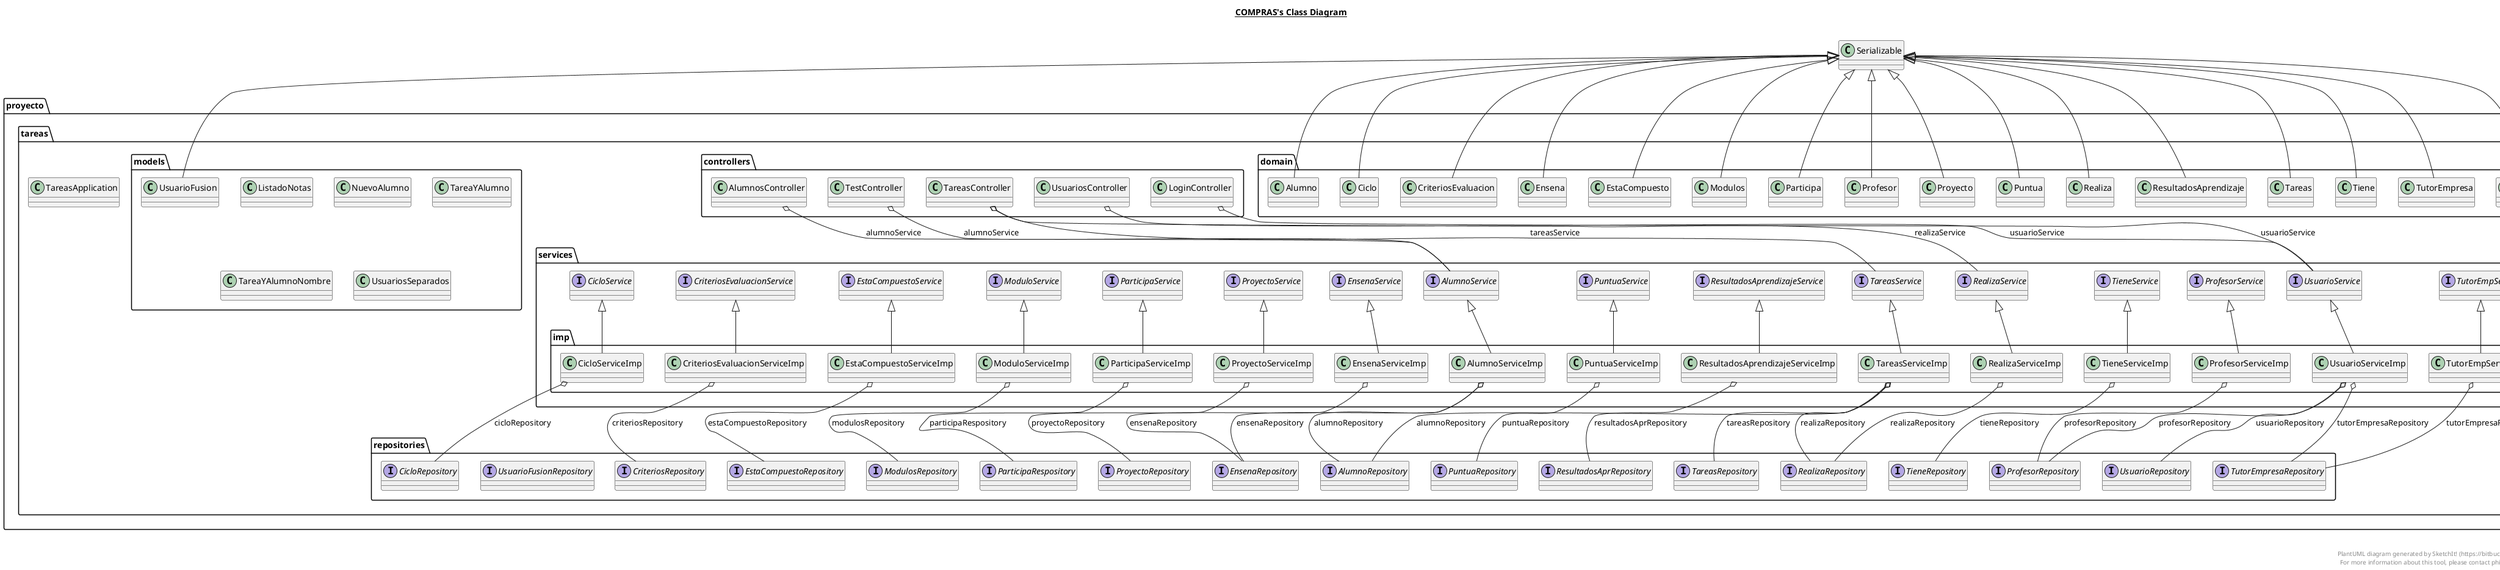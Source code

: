 @startuml

title __COMPRAS's Class Diagram__\n

  package proyecto.tareas {
    package proyecto.tareas.domain {
      class Alumno {
      }
    }
  }
  

  package proyecto.tareas {
    package proyecto.tareas.repositories {
      interface AlumnoRepository {
      }
    }
  }
  

  package proyecto.tareas {
    package proyecto.tareas.services {
      interface AlumnoService {
      }
    }
  }
  

  package proyecto.tareas {
    package proyecto.tareas.services {
      package proyecto.tareas.services.imp {
        class AlumnoServiceImp {
        }
      }
    }
  }
  

  package proyecto.tareas {
    package proyecto.tareas.controllers {
      class AlumnosController {
      }
    }
  }
  

  package proyecto.tareas {
    package proyecto.tareas.domain {
      class Ciclo {
      }
    }
  }
  

  package proyecto.tareas {
    package proyecto.tareas.repositories {
      interface CicloRepository {
      }
    }
  }
  

  package proyecto.tareas {
    package proyecto.tareas.services {
      interface CicloService {
      }
    }
  }
  

  package proyecto.tareas {
    package proyecto.tareas.services {
      package proyecto.tareas.services.imp {
        class CicloServiceImp {
        }
      }
    }
  }
  

  package proyecto.tareas {
    package proyecto.tareas.domain {
      class CriteriosEvaluacion {
      }
    }
  }
  

  package proyecto.tareas {
    package proyecto.tareas.services {
      interface CriteriosEvaluacionService {
      }
    }
  }
  

  package proyecto.tareas {
    package proyecto.tareas.services {
      package proyecto.tareas.services.imp {
        class CriteriosEvaluacionServiceImp {
        }
      }
    }
  }
  

  package proyecto.tareas {
    package proyecto.tareas.repositories {
      interface CriteriosRepository {
      }
    }
  }
  

  package proyecto.tareas {
    package proyecto.tareas.domain {
      class Ensena {
      }
    }
  }
  

  package proyecto.tareas {
    package proyecto.tareas.repositories {
      interface EnsenaRepository {
      }
    }
  }
  

  package proyecto.tareas {
    package proyecto.tareas.services {
      interface EnsenaService {
      }
    }
  }
  

  package proyecto.tareas {
    package proyecto.tareas.services {
      package proyecto.tareas.services.imp {
        class EnsenaServiceImp {
        }
      }
    }
  }
  

  package proyecto.tareas {
    package proyecto.tareas.domain {
      class EstaCompuesto {
      }
    }
  }
  

  package proyecto.tareas {
    package proyecto.tareas.repositories {
      interface EstaCompuestoRepository {
      }
    }
  }
  

  package proyecto.tareas {
    package proyecto.tareas.services {
      interface EstaCompuestoService {
      }
    }
  }
  

  package proyecto.tareas {
    package proyecto.tareas.services {
      package proyecto.tareas.services.imp {
        class EstaCompuestoServiceImp {
        }
      }
    }
  }
  

  package proyecto.tareas {
    package proyecto.tareas.models {
      class ListadoNotas {
      }
    }
  }
  

  package proyecto.tareas {
    package proyecto.tareas.controllers {
      class LoginController {
      }
    }
  }
  

  package proyecto.tareas {
    package proyecto.tareas.services {
      interface ModuloService {
      }
    }
  }
  

  package proyecto.tareas {
    package proyecto.tareas.services {
      package proyecto.tareas.services.imp {
        class ModuloServiceImp {
        }
      }
    }
  }
  

  package proyecto.tareas {
    package proyecto.tareas.domain {
      class Modulos {
      }
    }
  }
  

  package proyecto.tareas {
    package proyecto.tareas.repositories {
      interface ModulosRepository {
      }
    }
  }
  

  package proyecto.tareas {
    package proyecto.tareas.models {
      class NuevoAlumno {
      }
    }
  }
  

  package proyecto.tareas {
    package proyecto.tareas.domain {
      class Participa {
      }
    }
  }
  

  package proyecto.tareas {
    package proyecto.tareas.repositories {
      interface ParticipaRespository {
      }
    }
  }
  

  package proyecto.tareas {
    package proyecto.tareas.services {
      interface ParticipaService {
      }
    }
  }
  

  package proyecto.tareas {
    package proyecto.tareas.services {
      package proyecto.tareas.services.imp {
        class ParticipaServiceImp {
        }
      }
    }
  }
  

  package proyecto.tareas {
    package proyecto.tareas.domain {
      class Profesor {
      }
    }
  }
  

  package proyecto.tareas {
    package proyecto.tareas.repositories {
      interface ProfesorRepository {
      }
    }
  }
  

  package proyecto.tareas {
    package proyecto.tareas.services {
      interface ProfesorService {
      }
    }
  }
  

  package proyecto.tareas {
    package proyecto.tareas.services {
      package proyecto.tareas.services.imp {
        class ProfesorServiceImp {
        }
      }
    }
  }
  

  package proyecto.tareas {
    package proyecto.tareas.domain {
      class Proyecto {
      }
    }
  }
  

  package proyecto.tareas {
    package proyecto.tareas.repositories {
      interface ProyectoRepository {
      }
    }
  }
  

  package proyecto.tareas {
    package proyecto.tareas.services {
      interface ProyectoService {
      }
    }
  }
  

  package proyecto.tareas {
    package proyecto.tareas.services {
      package proyecto.tareas.services.imp {
        class ProyectoServiceImp {
        }
      }
    }
  }
  

  package proyecto.tareas {
    package proyecto.tareas.domain {
      class Puntua {
      }
    }
  }
  

  package proyecto.tareas {
    package proyecto.tareas.repositories {
      interface PuntuaRepository {
      }
    }
  }
  

  package proyecto.tareas {
    package proyecto.tareas.services {
      interface PuntuaService {
      }
    }
  }
  

  package proyecto.tareas {
    package proyecto.tareas.services {
      package proyecto.tareas.services.imp {
        class PuntuaServiceImp {
        }
      }
    }
  }
  

  package proyecto.tareas {
    package proyecto.tareas.domain {
      class Realiza {
      }
    }
  }
  

  package proyecto.tareas {
    package proyecto.tareas.repositories {
      interface RealizaRepository {
      }
    }
  }
  

  package proyecto.tareas {
    package proyecto.tareas.services {
      interface RealizaService {
      }
    }
  }
  

  package proyecto.tareas {
    package proyecto.tareas.services {
      package proyecto.tareas.services.imp {
        class RealizaServiceImp {
        }
      }
    }
  }
  

  package proyecto.tareas {
    package proyecto.tareas.repositories {
      interface ResultadosAprRepository {
      }
    }
  }
  

  package proyecto.tareas {
    package proyecto.tareas.domain {
      class ResultadosAprendizaje {
      }
    }
  }
  

  package proyecto.tareas {
    package proyecto.tareas.services {
      interface ResultadosAprendizajeService {
      }
    }
  }
  

  package proyecto.tareas {
    package proyecto.tareas.services {
      package proyecto.tareas.services.imp {
        class ResultadosAprendizajeServiceImp {
        }
      }
    }
  }
  

  package proyecto.tareas {
    package proyecto.tareas.models {
      class TareaYAlumno {
      }
    }
  }
  

  package proyecto.tareas {
    package proyecto.tareas.models {
      class TareaYAlumnoNombre {
      }
    }
  }
  

  package proyecto.tareas {
    package proyecto.tareas.domain {
      class Tareas {
      }
    }
  }
  

  package proyecto.tareas {
    class TareasApplication {
    }
  }
  

  package proyecto.tareas {
    package proyecto.tareas.controllers {
      class TareasController {
      }
    }
  }
  

  package proyecto.tareas {
    package proyecto.tareas.repositories {
      interface TareasRepository {
      }
    }
  }
  

  package proyecto.tareas {
    package proyecto.tareas.services {
      interface TareasService {
      }
    }
  }
  

  package proyecto.tareas {
    package proyecto.tareas.services {
      package proyecto.tareas.services.imp {
        class TareasServiceImp {
        }
      }
    }
  }
  

  package proyecto.tareas {
    package proyecto.tareas.controllers {
      class TestController {
      }
    }
  }
  

  package proyecto.tareas {
    package proyecto.tareas.domain {
      class Tiene {
      }
    }
  }
  

  package proyecto.tareas {
    package proyecto.tareas.repositories {
      interface TieneRepository {
      }
    }
  }
  

  package proyecto.tareas {
    package proyecto.tareas.services {
      interface TieneService {
      }
    }
  }
  

  package proyecto.tareas {
    package proyecto.tareas.services {
      package proyecto.tareas.services.imp {
        class TieneServiceImp {
        }
      }
    }
  }
  

  package proyecto.tareas {
    package proyecto.tareas.services {
      interface TutorEmpService {
      }
    }
  }
  

  package proyecto.tareas {
    package proyecto.tareas.services {
      package proyecto.tareas.services.imp {
        class TutorEmpServiceImp {
        }
      }
    }
  }
  

  package proyecto.tareas {
    package proyecto.tareas.domain {
      class TutorEmpresa {
      }
    }
  }
  

  package proyecto.tareas {
    package proyecto.tareas.repositories {
      interface TutorEmpresaRepository {
      }
    }
  }
  

  package proyecto.tareas {
    package proyecto.tareas.domain {
      class Usuario {
      }
    }
  }
  

  package proyecto.tareas {
    package proyecto.tareas.models {
      class UsuarioFusion {
      }
    }
  }
  

  package proyecto.tareas {
    package proyecto.tareas.repositories {
      interface UsuarioFusionRepository {
      }
    }
  }
  

  package proyecto.tareas {
    package proyecto.tareas.repositories {
      interface UsuarioRepository {
      }
    }
  }
  

  package proyecto.tareas {
    package proyecto.tareas.services {
      interface UsuarioService {
      }
    }
  }
  

  package proyecto.tareas {
    package proyecto.tareas.services {
      package proyecto.tareas.services.imp {
        class UsuarioServiceImp {
        }
      }
    }
  }
  

  package proyecto.tareas {
    package proyecto.tareas.controllers {
      class UsuariosController {
      }
    }
  }
  

  package proyecto.tareas {
    package proyecto.tareas.models {
      class UsuariosSeparados {
      }
    }
  }
  

  Alumno -up-|> Serializable
  AlumnoServiceImp -up-|> AlumnoService
  AlumnoServiceImp o-- AlumnoRepository : alumnoRepository
  AlumnoServiceImp o-- EnsenaRepository : ensenaRepository
  AlumnosController o-- AlumnoService : alumnoService
  Ciclo -up-|> Serializable
  CicloServiceImp -up-|> CicloService
  CicloServiceImp o-- CicloRepository : cicloRepository
  CriteriosEvaluacion -up-|> Serializable
  CriteriosEvaluacionServiceImp -up-|> CriteriosEvaluacionService
  CriteriosEvaluacionServiceImp o-- CriteriosRepository : criteriosRepository
  Ensena -up-|> Serializable
  EnsenaServiceImp -up-|> EnsenaService
  EnsenaServiceImp o-- EnsenaRepository : ensenaRepository
  EstaCompuesto -up-|> Serializable
  EstaCompuestoServiceImp -up-|> EstaCompuestoService
  EstaCompuestoServiceImp o-- EstaCompuestoRepository : estaCompuestoRepository
  LoginController o-- UsuarioService : usuarioService
  ModuloServiceImp -up-|> ModuloService
  ModuloServiceImp o-- ModulosRepository : modulosRepository
  Modulos -up-|> Serializable
  Participa -up-|> Serializable
  ParticipaServiceImp -up-|> ParticipaService
  ParticipaServiceImp o-- ParticipaRespository : participaRespository
  Profesor -up-|> Serializable
  ProfesorServiceImp -up-|> ProfesorService
  ProfesorServiceImp o-- ProfesorRepository : profesorRepository
  Proyecto -up-|> Serializable
  ProyectoServiceImp -up-|> ProyectoService
  ProyectoServiceImp o-- ProyectoRepository : proyectoRepository
  Puntua -up-|> Serializable
  PuntuaServiceImp -up-|> PuntuaService
  PuntuaServiceImp o-- PuntuaRepository : puntuaRepository
  Realiza -up-|> Serializable
  RealizaServiceImp -up-|> RealizaService
  RealizaServiceImp o-- RealizaRepository : realizaRepository
  ResultadosAprendizaje -up-|> Serializable
  ResultadosAprendizajeServiceImp -up-|> ResultadosAprendizajeService
  ResultadosAprendizajeServiceImp o-- ResultadosAprRepository : resultadosAprRepository
  Tareas -up-|> Serializable
  TareasController o-- TareasService : tareasService
  TareasController o-- RealizaService : realizaService
  TareasServiceImp -up-|> TareasService
  TareasServiceImp o-- TareasRepository : tareasRepository
  TareasServiceImp o-- RealizaRepository : realizaRepository
  TareasServiceImp o-- AlumnoRepository : alumnoRepository
  TestController o-- AlumnoService : alumnoService
  Tiene -up-|> Serializable
  TieneServiceImp -up-|> TieneService
  TieneServiceImp o-- TieneRepository : tieneRepository
  TutorEmpServiceImp -up-|> TutorEmpService
  TutorEmpServiceImp o-- TutorEmpresaRepository : tutorEmpresaRepository
  TutorEmpresa -up-|> Serializable
  Usuario -up-|> Serializable
  UsuarioFusion -up-|> Serializable
  UsuarioServiceImp -up-|> UsuarioService
  UsuarioServiceImp o-- UsuarioRepository : usuarioRepository
  UsuarioServiceImp o-- TutorEmpresaRepository : tutorEmpresaRepository
  UsuarioServiceImp o-- ProfesorRepository : profesorRepository
  UsuariosController o-- UsuarioService : usuarioService


right footer


PlantUML diagram generated by SketchIt! (https://bitbucket.org/pmesmeur/sketch.it)
For more information about this tool, please contact philippe.mesmeur@gmail.com
endfooter

@enduml
